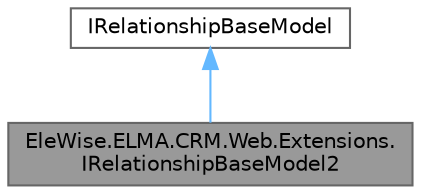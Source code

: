 digraph "EleWise.ELMA.CRM.Web.Extensions.IRelationshipBaseModel2"
{
 // LATEX_PDF_SIZE
  bgcolor="transparent";
  edge [fontname=Helvetica,fontsize=10,labelfontname=Helvetica,labelfontsize=10];
  node [fontname=Helvetica,fontsize=10,shape=box,height=0.2,width=0.4];
  Node1 [id="Node000001",label="EleWise.ELMA.CRM.Web.Extensions.\lIRelationshipBaseModel2",height=0.2,width=0.4,color="gray40", fillcolor="grey60", style="filled", fontcolor="black",tooltip="Интерфейс модели отображения взаимоотношения с кастомной формой"];
  Node2 -> Node1 [id="edge1_Node000001_Node000002",dir="back",color="steelblue1",style="solid",tooltip=" "];
  Node2 [id="Node000002",label="IRelationshipBaseModel",height=0.2,width=0.4,color="gray40", fillcolor="white", style="filled",URL="$interface_ele_wise_1_1_e_l_m_a_1_1_c_r_m_1_1_web_1_1_extensions_1_1_i_relationship_base_model.html",tooltip=" "];
}
